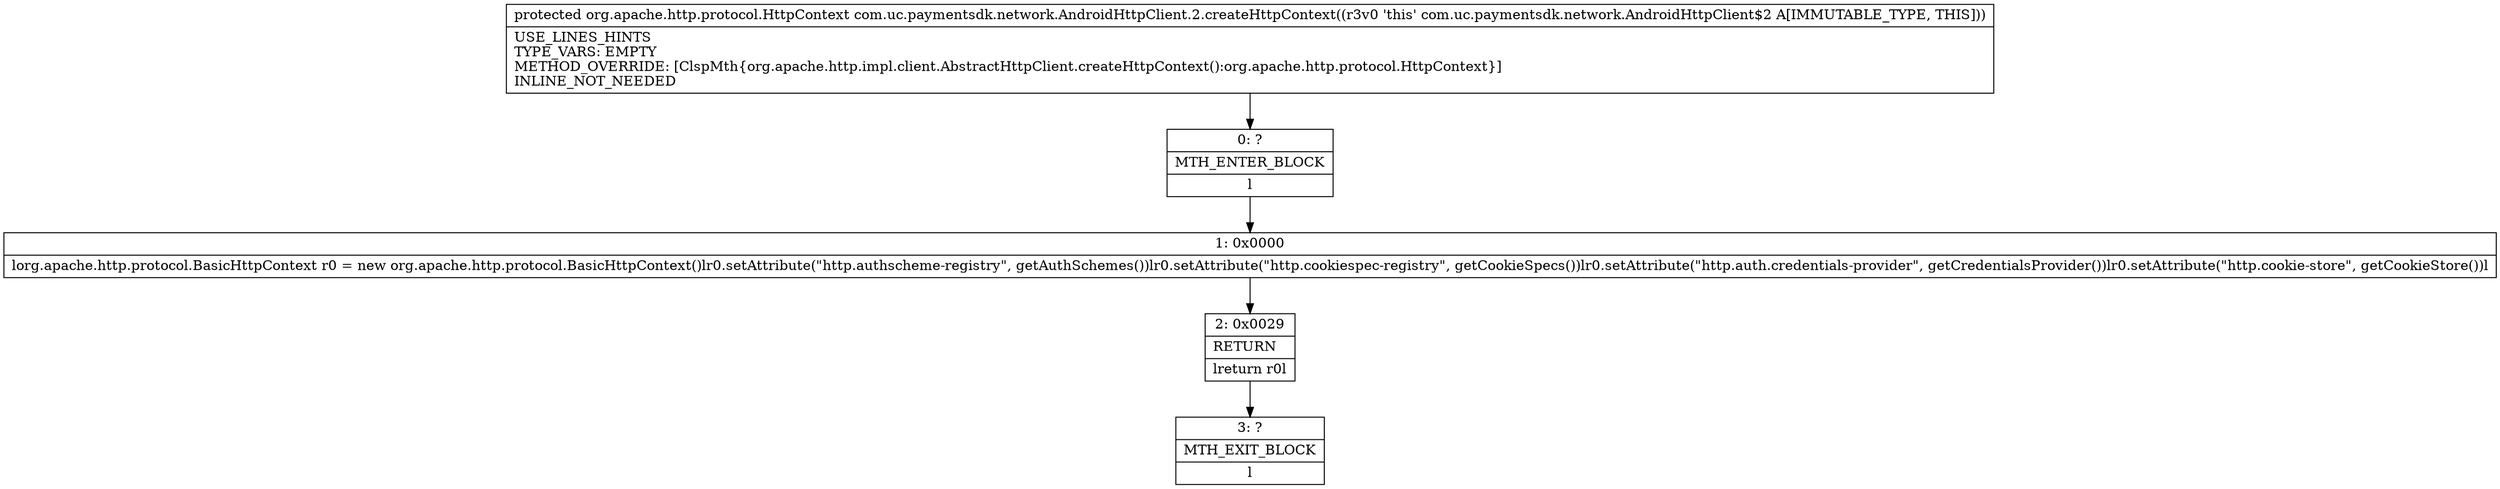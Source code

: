 digraph "CFG forcom.uc.paymentsdk.network.AndroidHttpClient.2.createHttpContext()Lorg\/apache\/http\/protocol\/HttpContext;" {
Node_0 [shape=record,label="{0\:\ ?|MTH_ENTER_BLOCK\l|l}"];
Node_1 [shape=record,label="{1\:\ 0x0000|lorg.apache.http.protocol.BasicHttpContext r0 = new org.apache.http.protocol.BasicHttpContext()lr0.setAttribute(\"http.authscheme\-registry\", getAuthSchemes())lr0.setAttribute(\"http.cookiespec\-registry\", getCookieSpecs())lr0.setAttribute(\"http.auth.credentials\-provider\", getCredentialsProvider())lr0.setAttribute(\"http.cookie\-store\", getCookieStore())l}"];
Node_2 [shape=record,label="{2\:\ 0x0029|RETURN\l|lreturn r0l}"];
Node_3 [shape=record,label="{3\:\ ?|MTH_EXIT_BLOCK\l|l}"];
MethodNode[shape=record,label="{protected org.apache.http.protocol.HttpContext com.uc.paymentsdk.network.AndroidHttpClient.2.createHttpContext((r3v0 'this' com.uc.paymentsdk.network.AndroidHttpClient$2 A[IMMUTABLE_TYPE, THIS]))  | USE_LINES_HINTS\lTYPE_VARS: EMPTY\lMETHOD_OVERRIDE: [ClspMth\{org.apache.http.impl.client.AbstractHttpClient.createHttpContext():org.apache.http.protocol.HttpContext\}]\lINLINE_NOT_NEEDED\l}"];
MethodNode -> Node_0;
Node_0 -> Node_1;
Node_1 -> Node_2;
Node_2 -> Node_3;
}


